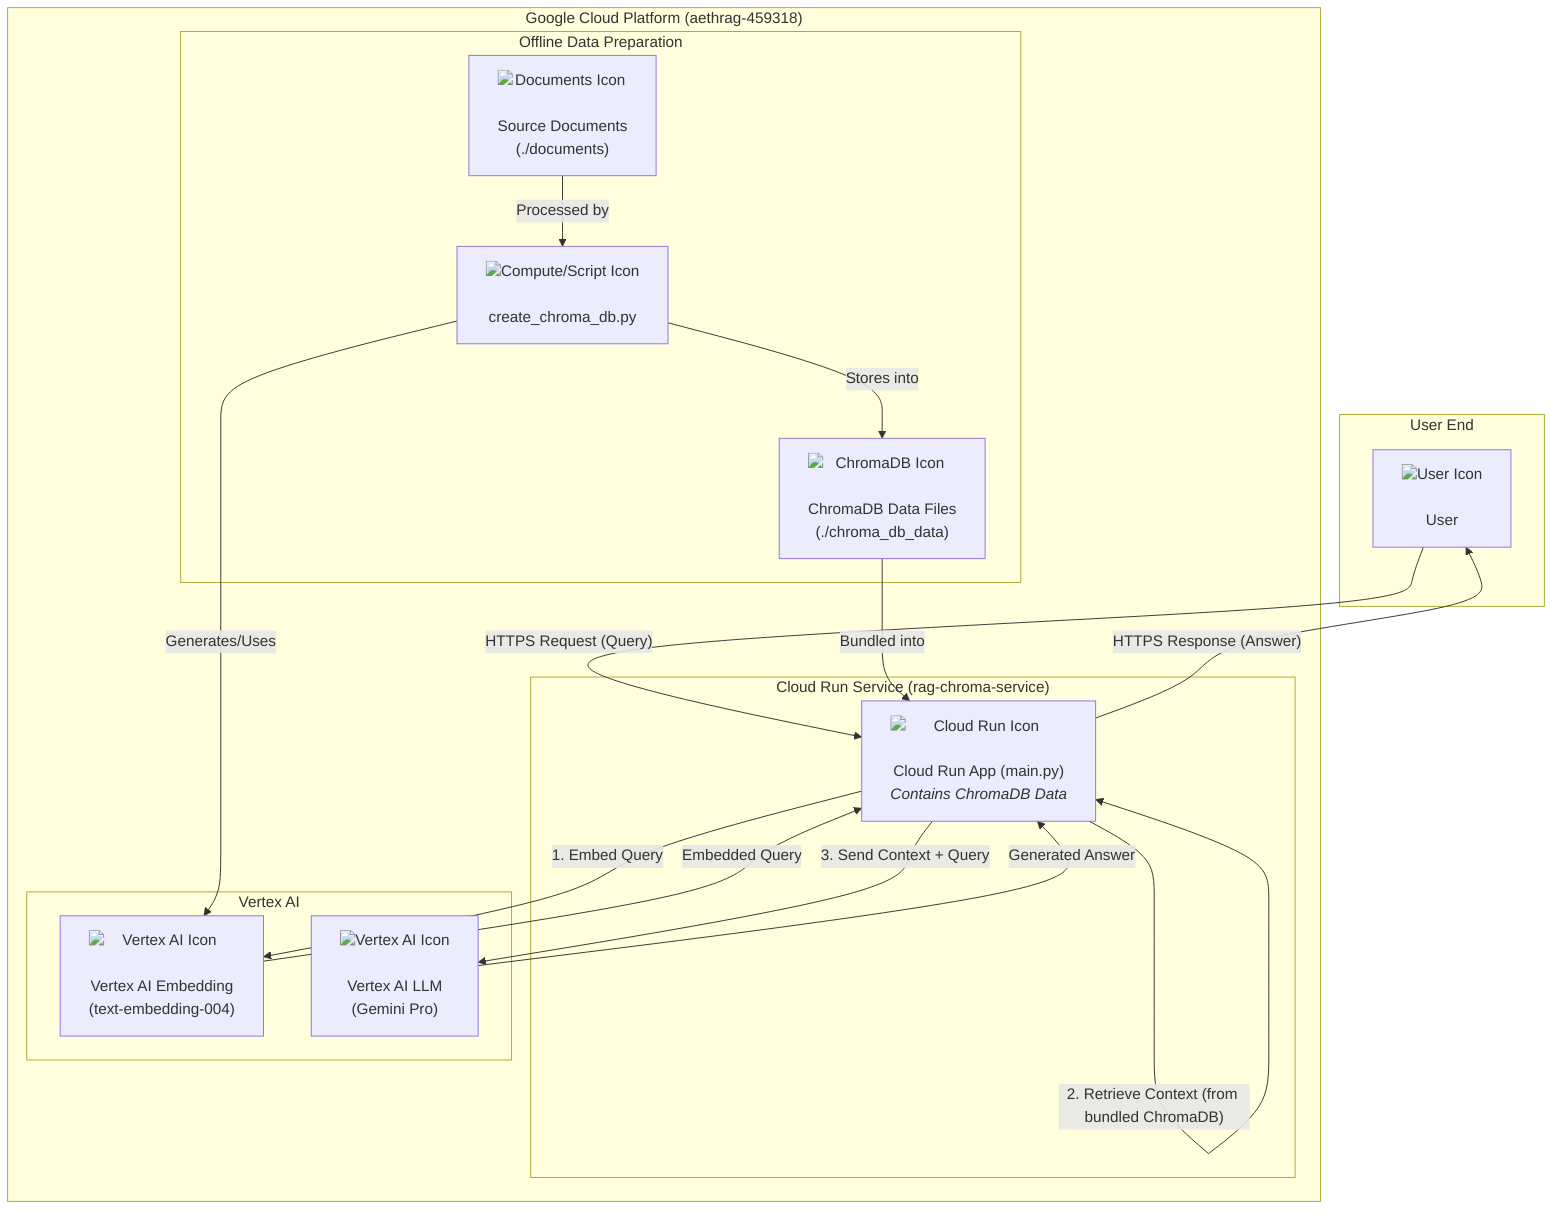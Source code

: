 %% ----------------------------------------------------------------------
%% 2. System Diagram (using flowchart and embedded HTML for icons)
%% ----------------------------------------------------------------------
%% This diagram uses flowchart syntax.
%% GCP icons are included using HTML <img> tags within node labels.
%% Replace 'URL_TO_GCP_ICON_...' with actual URLs to your hosted icon images.
%% You can find official GCP icons at https://cloud.google.com/icons

graph TD
    subgraph "User End"
        User["<img src='https://placehold.co/40x40/E8F0FE/000000?text=User' width='40' alt='User Icon'><br>User"]
    end

    subgraph "Google Cloud Platform (aethrag-459318)"
        direction LR
        subgraph "Cloud Run Service (rag-chroma-service)"
            CR_App["<img src='https://cloud.google.com/icons/images/cloud/products/icons/run.svg' width='40' alt='Cloud Run Icon'><br>Cloud Run App (main.py)<br><i>Contains ChromaDB Data</i>"]
        end

        subgraph "Vertex AI"
            direction LR
            EmbeddingModel["<img src='https://cloud.google.com/icons/images/cloud/products/icons/vertex-ai.svg' width='40' alt='Vertex AI Icon'><br>Vertex AI Embedding<br>(text-embedding-004)"]
            LLM["<img src='https://cloud.google.com/icons/images/cloud/products/icons/vertex-ai.svg' width='40' alt='Vertex AI Icon'><br>Vertex AI LLM<br>(Gemini Pro)"]
        end

        subgraph "Offline Data Preparation"
             direction TB
             Docs["<img src='https://placehold.co/40x40/FFF/000?text=DOCS' width='40' alt='Documents Icon'><br>Source Documents<br>(./documents)"]
             CreateDB["<img src='https://cloud.google.com/icons/images/cloud/products/icons/compute.svg' width='40' alt='Compute/Script Icon'><br>create_chroma_db.py"]
             ChromaDataLocal["<img src='https://placehold.co/40x40/E0E0E0/000?text=DB' width='40' alt='ChromaDB Icon'><br>ChromaDB Data Files<br>(./chroma_db_data)"]
        end
    end

    User -- "HTTPS Request (Query)" --> CR_App
    CR_App -- "1. Embed Query" --> EmbeddingModel
    EmbeddingModel -- "Embedded Query" --> CR_App
    CR_App -- "2. Retrieve Context (from bundled ChromaDB)" --> CR_App
    CR_App -- "3. Send Context + Query" --> LLM
    LLM -- "Generated Answer" --> CR_App
    CR_App -- "HTTPS Response (Answer)" --> User

    Docs -- "Processed by" --> CreateDB
    CreateDB -- "Generates/Uses" --> EmbeddingModel
    CreateDB -- "Stores into" --> ChromaDataLocal
    ChromaDataLocal -- "Bundled into" --> CR_App